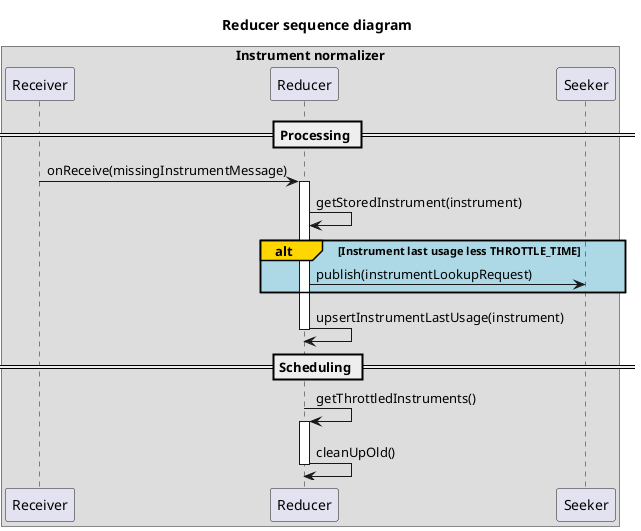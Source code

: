 @startuml

title Reducer sequence diagram


box "Instrument normalizer"
participant Receiver order 20 
participant Reducer order 30 
participant Seeker order 40 
end box
== Processing ==
Receiver -> Reducer : onReceive(missingInstrumentMessage)
activate Reducer
Reducer -> Reducer : getStoredInstrument(instrument)
alt#Gold #LightBlue Instrument last usage less THROTTLE_TIME
Reducer -> Seeker : publish(instrumentLookupRequest)  
end
Reducer -> Reducer : upsertInstrumentLastUsage(instrument)
deactivate Reducer
== Scheduling ==
Reducer -> Reducer : getThrottledInstruments()
activate Reducer
Reducer -> Reducer : cleanUpOld()
deactivate Reducer

@enduml
